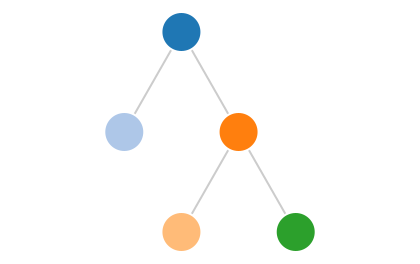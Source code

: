{
  "$schema": "https://vega.github.io/schema/vega/v4.json",
  "width": 200,
  "height": 100,
  "padding": 5,

  "signals": [
    { "name": "method", "value": "tidy",
      "bind": {"input": "select", "options": ["tidy", "cluster"]} }
  ],

  "data": [
    {
      "name": "tree",
      "values": [
        {"id": "A", "parent": null},
        {"id": "B", "parent": "A"},
        {"id": "C", "parent": "A"},
        {"id": "D", "parent": "C"},
        {"id": "E", "parent": "C"}
      ],
      "transform": [
        {
          "type": "stratify",
          "key": "id",
          "parentKey": "parent"
        },
        {
          "type": "tree",
          "method": {"signal": "method"},
          "size": [{"signal": "width"}, {"signal": "height"}]
        }
      ]
    },
    {
      "name": "links",
      "source": "tree",
      "transform": [
        { "type": "treelinks" },
        { "type": "linkpath" }
      ]
    }
  ],

  "scales": [
    {
      "name": "color",
      "type": "ordinal",
      "range": {"scheme": "category20"}
    }
  ],

  "marks": [
    {
      "type": "path",
      "from": {"data": "links"},
      "encode": {
        "enter": {
          "stroke": {"value": "#ccc"}
        },
        "update": {
          "path": {"field": "path"}
        }
      }
    },
    {
      "type": "symbol",
      "from": {"data": "tree"},
      "encode": {
        "enter": {
          "fill": {"scale": "color", "field": "id"},
          "stroke": {"value": "white"},
          "size": {"value": 400}
        },
        "update": {
          "x": {"field": "x"},
          "y": {"field": "y"}
        }
      }
    }
  ]
}
